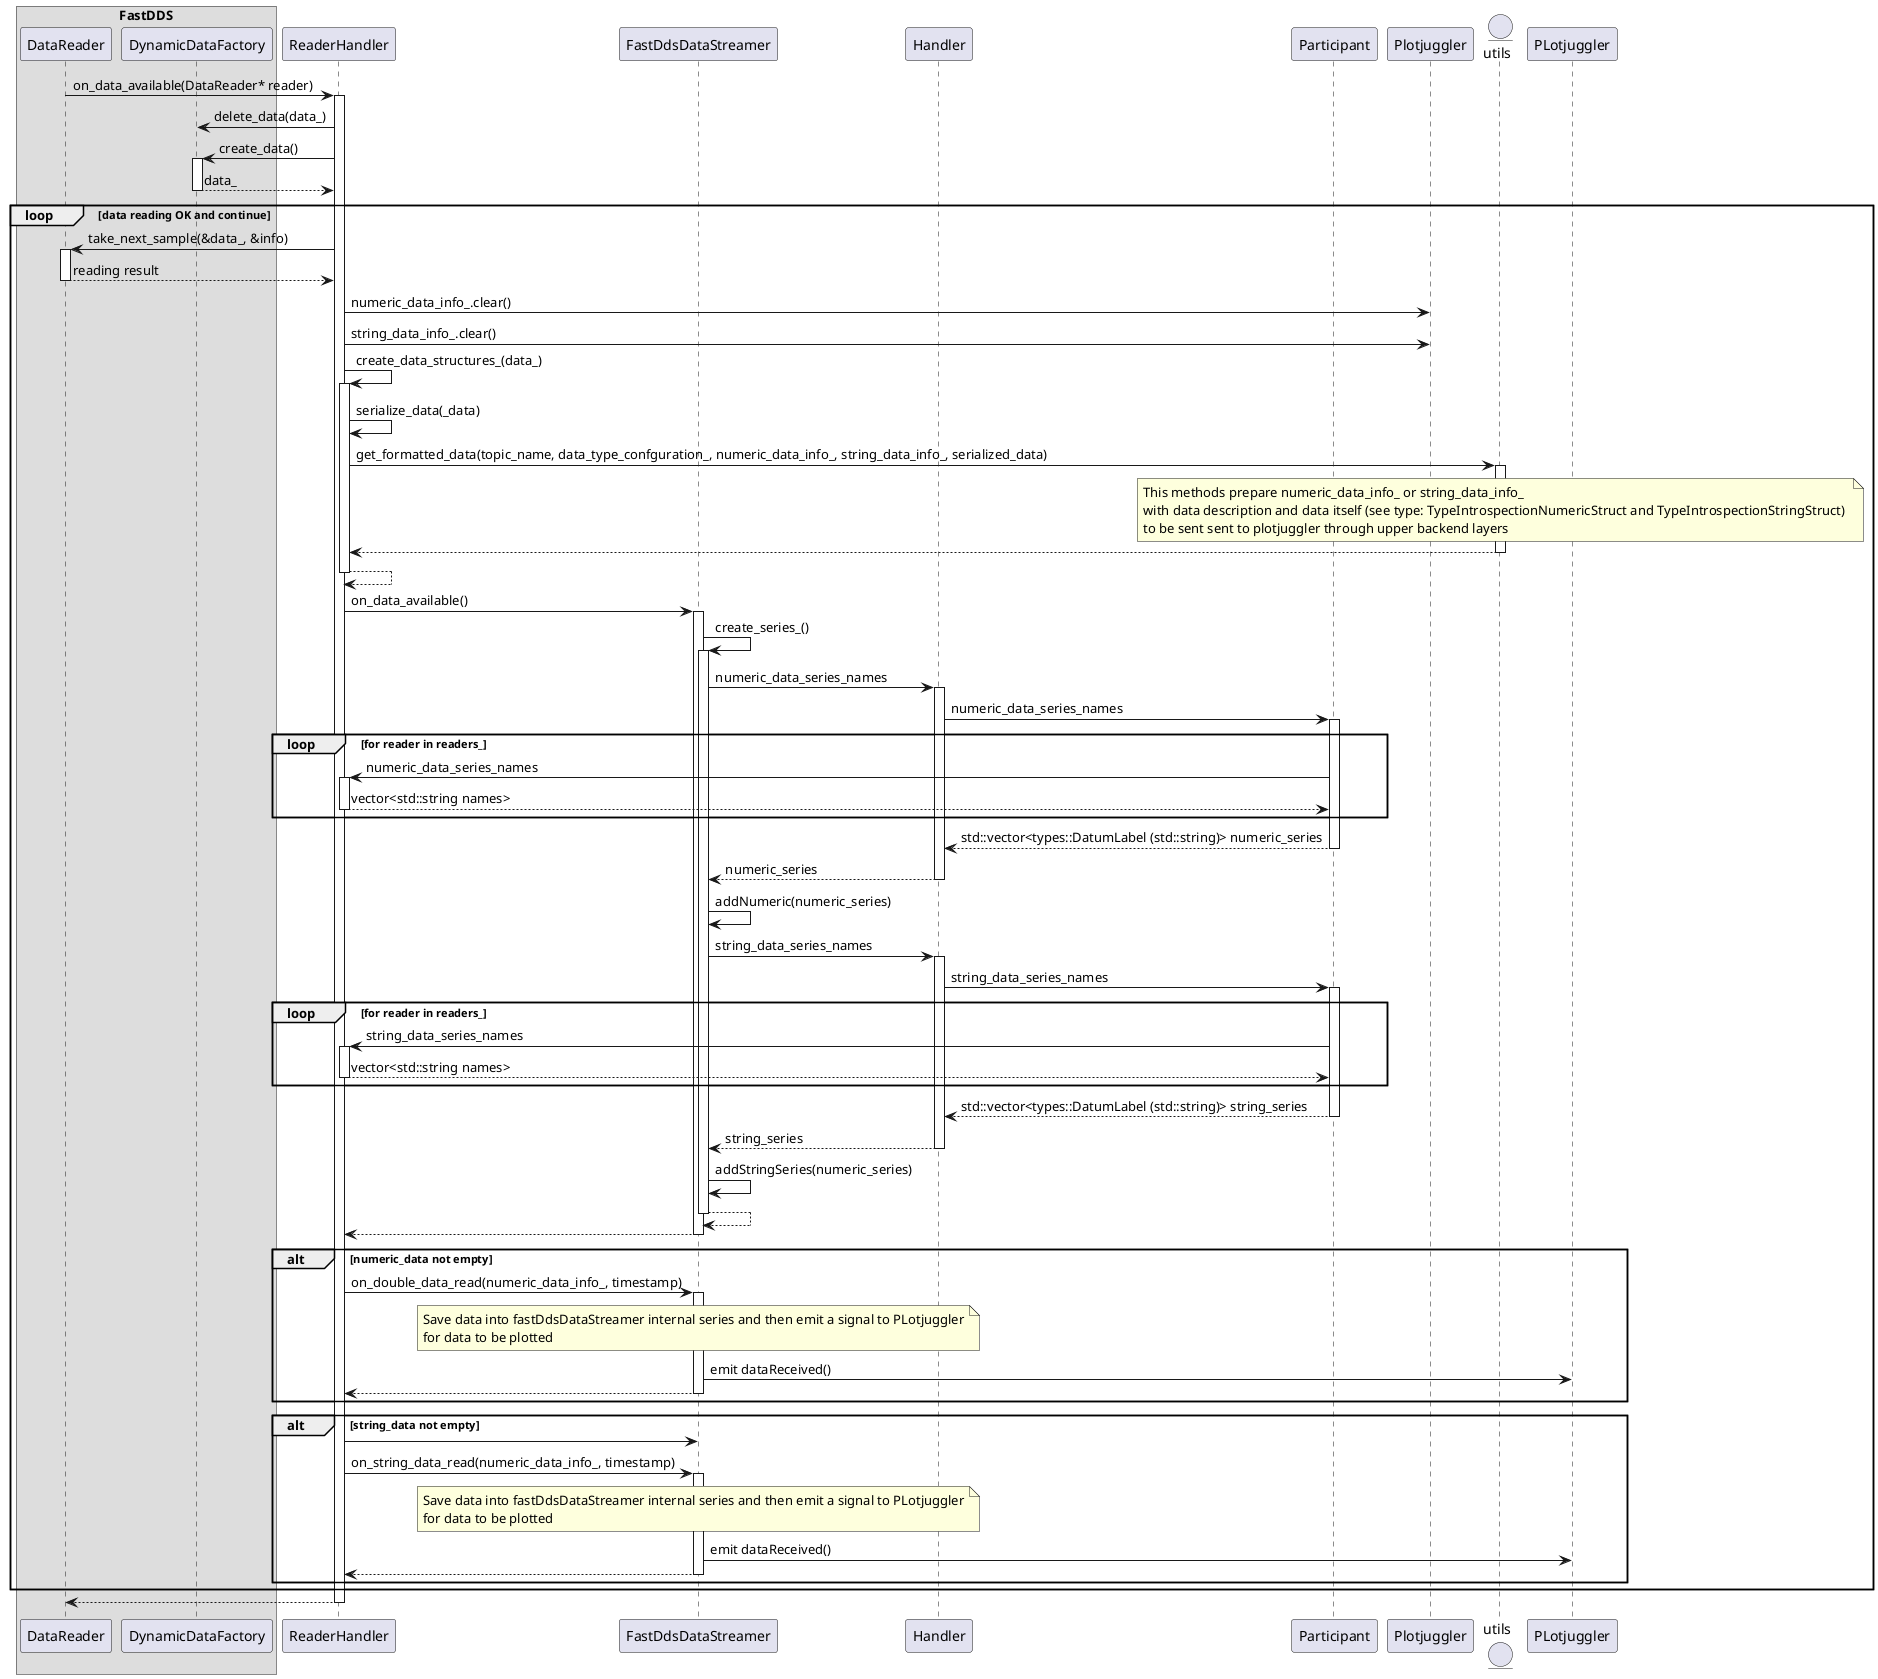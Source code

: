 @startuml
' ---------------------------------------------------------


box "FastDDS"

participant DataReader
participant DynamicDataFactory

end box

participant ReaderHandler
participant FastDdsDataStreamer
participant Handler
participant Participant
participant Plotjuggler
entity utils

' ---------------------------------------------------------

DataReader -> ReaderHandler: on_data_available(DataReader* reader)
activate ReaderHandler

    ReaderHandler -> DynamicDataFactory: delete_data(data_)
    ReaderHandler -> DynamicDataFactory: create_data()
    activate DynamicDataFactory
    DynamicDataFactory --> ReaderHandler: data_
    deactivate DynamicDataFactory

    loop data reading OK and continue
        ReaderHandler -> DataReader: take_next_sample(&data_, &info)
        activate DataReader
        DataReader --> ReaderHandler: reading result
        deactivate DataReader

        ReaderHandler -> Plotjuggler: numeric_data_info_.clear()
        ReaderHandler -> Plotjuggler: string_data_info_.clear()

        ReaderHandler -> ReaderHandler: create_data_structures_(data_)
        activate ReaderHandler

            ReaderHandler -> ReaderHandler: serialize_data(_data)
            ReaderHandler -> utils: get_formatted_data(topic_name, data_type_confguration_, numeric_data_info_, string_data_info_, serialized_data)
            activate utils
                note over utils 
                This methods prepare numeric_data_info_ or string_data_info_ 
                with data description and data itself (see type: TypeIntrospectionNumericStruct and TypeIntrospectionStringStruct) 
                to be sent sent to plotjuggler through upper backend layers
                end note
            utils --> ReaderHandler
            deactivate utils

        ReaderHandler --> ReaderHandler
        deactivate ReaderHandler

        ReaderHandler -> FastDdsDataStreamer: on_data_available()
        activate FastDdsDataStreamer

            FastDdsDataStreamer -> FastDdsDataStreamer: create_series_()
            activate FastDdsDataStreamer

                FastDdsDataStreamer -> Handler: numeric_data_series_names
                activate Handler

                    Handler -> Participant: numeric_data_series_names
                    activate Participant

                    loop for reader in readers_
                        Participant -> ReaderHandler: numeric_data_series_names
                        activate ReaderHandler

                        ReaderHandler --> Participant: vector<std::string names>
                        deactivate ReaderHandler
                    end

                    Participant --> Handler: std::vector<types::DatumLabel (std::string)> numeric_series
                    deactivate Participant

                Handler --> FastDdsDataStreamer: numeric_series
                deactivate Handler

                FastDdsDataStreamer -> FastDdsDataStreamer: addNumeric(numeric_series)

                FastDdsDataStreamer -> Handler: string_data_series_names
                activate Handler

                    Handler -> Participant: string_data_series_names
                    activate Participant

                    loop for reader in readers_
                        Participant -> ReaderHandler: string_data_series_names
                        activate ReaderHandler

                        ReaderHandler --> Participant: vector<std::string names>
                        deactivate ReaderHandler
                    end

                    Participant --> Handler: std::vector<types::DatumLabel (std::string)> string_series
                    deactivate Participant

                Handler --> FastDdsDataStreamer: string_series
                deactivate Handler

                FastDdsDataStreamer -> FastDdsDataStreamer: addStringSeries(numeric_series)

            FastDdsDataStreamer --> FastDdsDataStreamer
            deactivate FastDdsDataStreamer

        FastDdsDataStreamer --> ReaderHandler
        deactivate FastDdsDataStreamer

        alt numeric_data not empty
            ReaderHandler -> FastDdsDataStreamer: on_double_data_read(numeric_data_info_, timestamp)
            activate FastDdsDataStreamer

            note over FastDdsDataStreamer
            Save data into fastDdsDataStreamer internal series and then emit a signal to PLotjuggler
            for data to be plotted
            end note
            
            FastDdsDataStreamer->PLotjuggler: emit dataReceived()

            FastDdsDataStreamer --> ReaderHandler
            deactivate FastDdsDataStreamer
        end

        alt string_data not empty
            ReaderHandler -> FastDdsDataStreamer
            ReaderHandler -> FastDdsDataStreamer: on_string_data_read(numeric_data_info_, timestamp)
            activate FastDdsDataStreamer

            note over FastDdsDataStreamer
            Save data into fastDdsDataStreamer internal series and then emit a signal to PLotjuggler
            for data to be plotted
            end note

            FastDdsDataStreamer->PLotjuggler: emit dataReceived()

            FastDdsDataStreamer --> ReaderHandler
            deactivate FastDdsDataStreamer
        end


    end 

ReaderHandler --> DataReader
deactivate ReaderHandler
@enduml